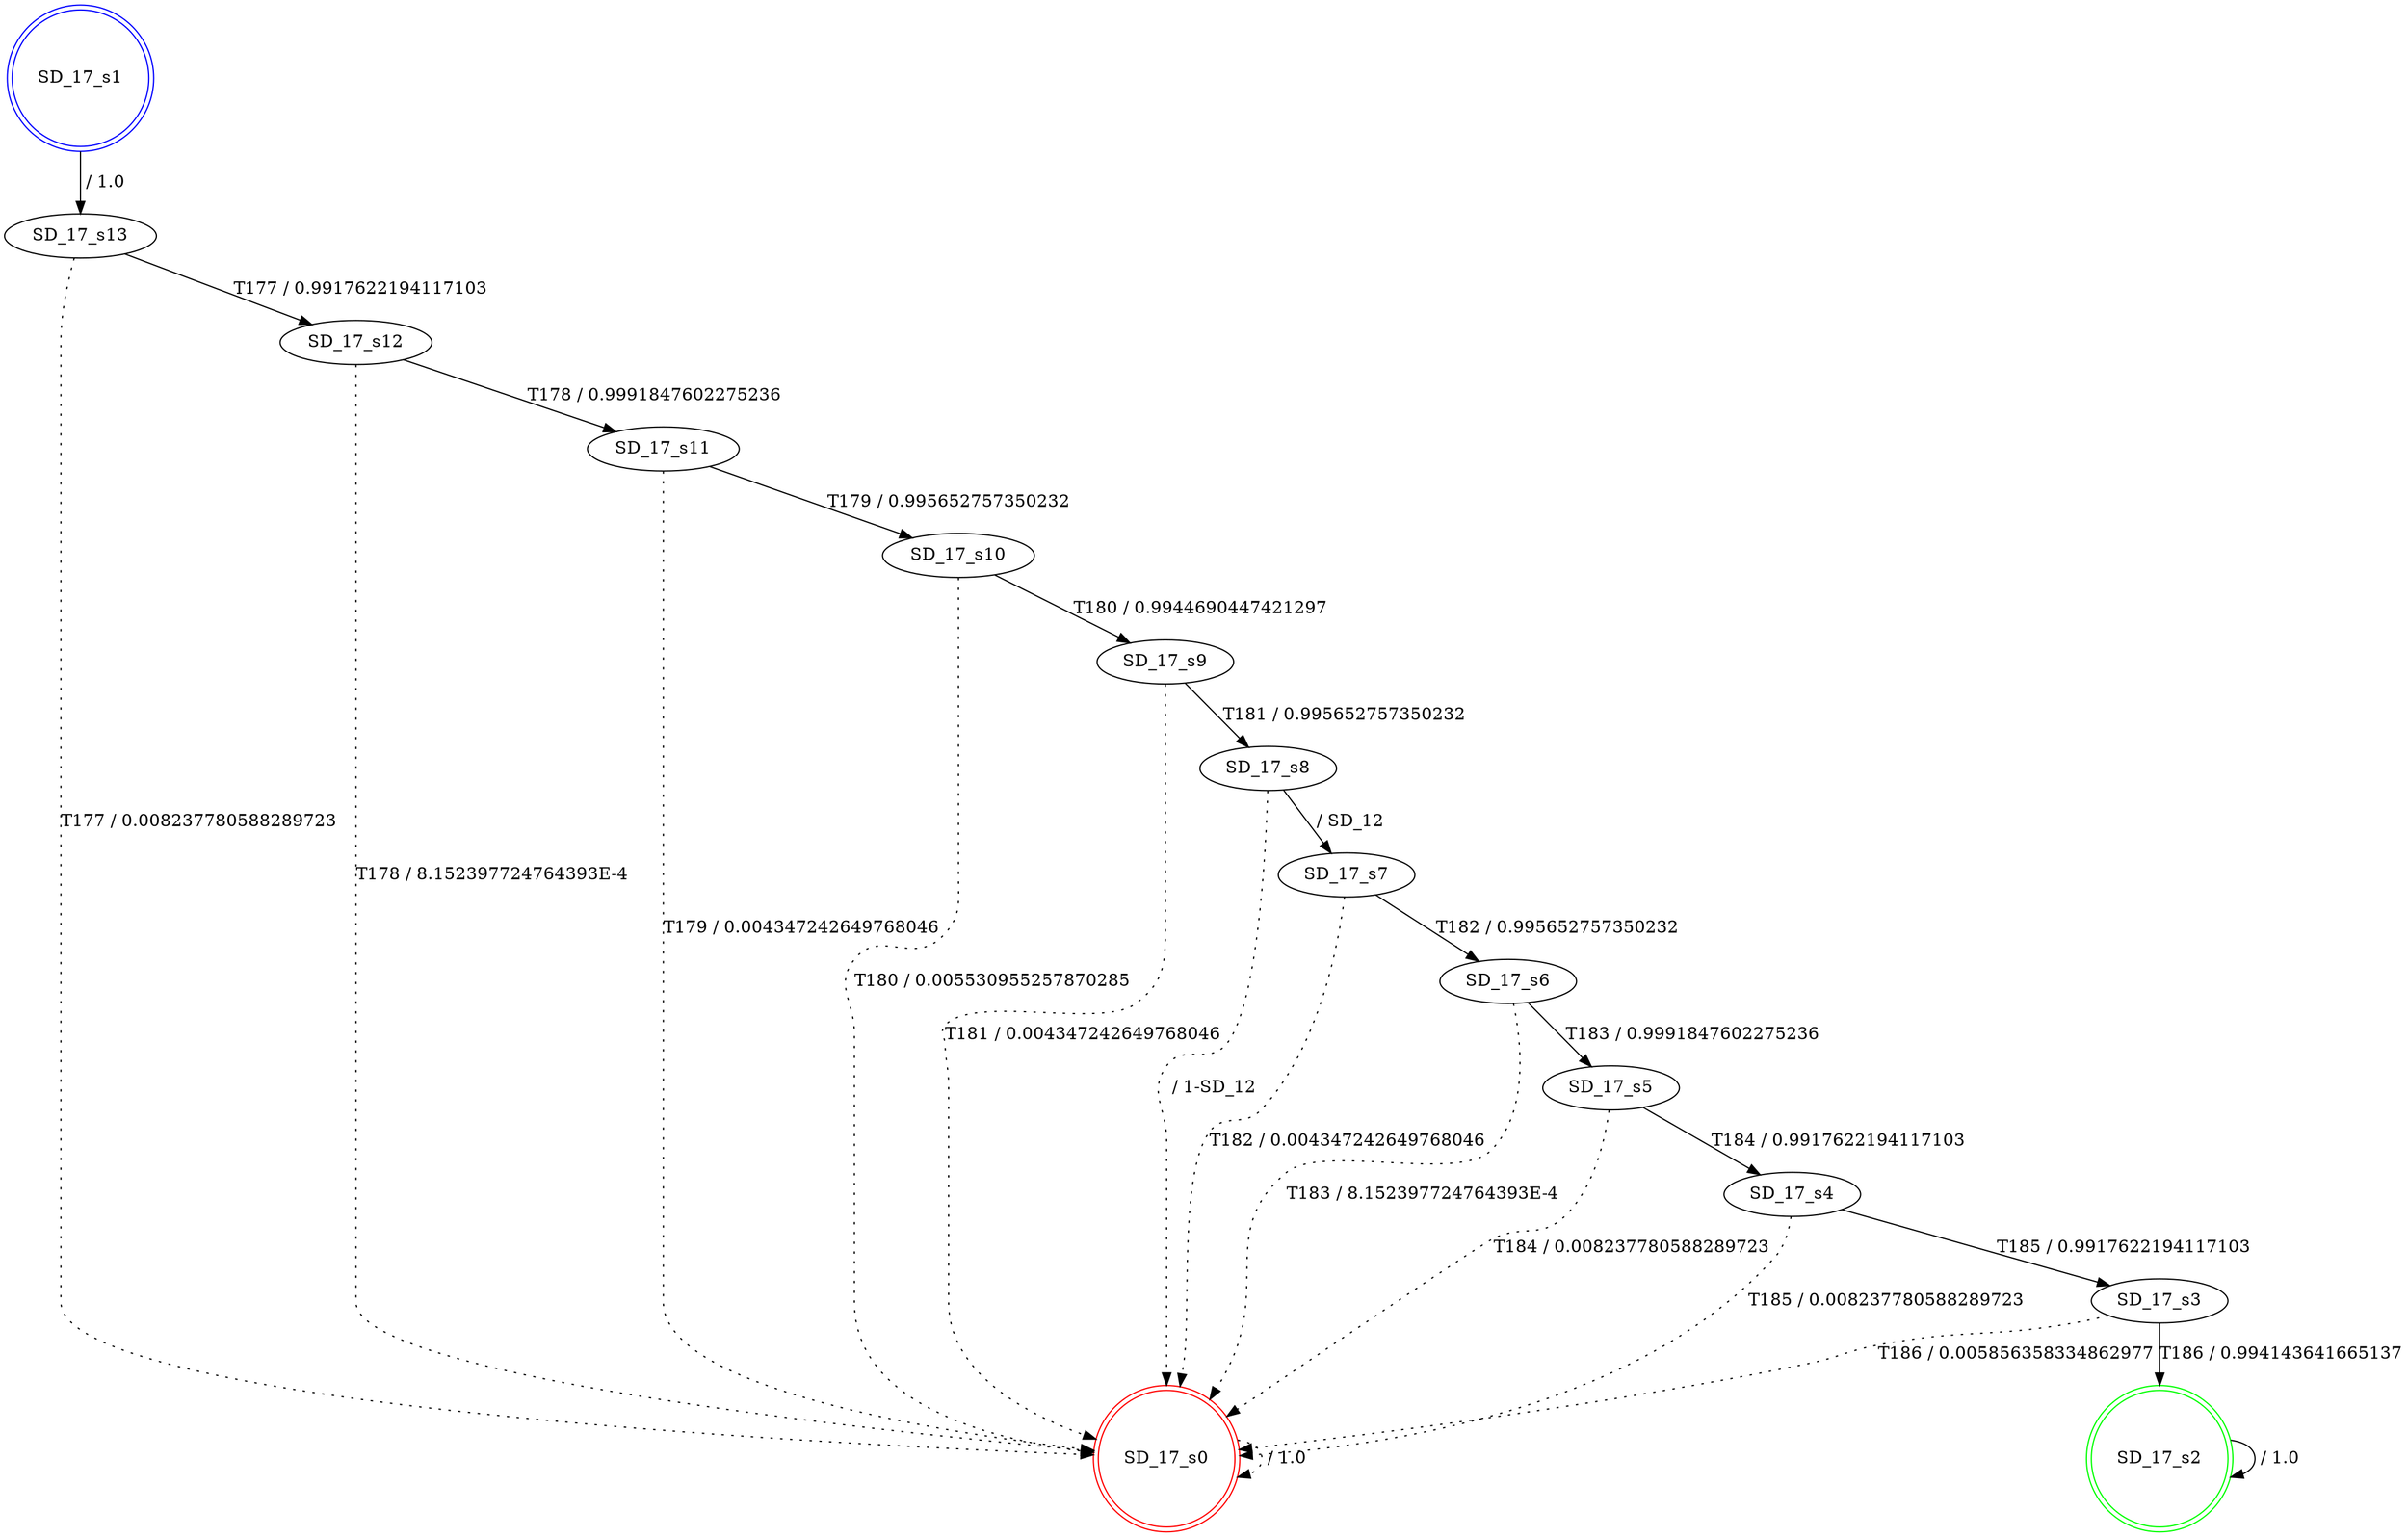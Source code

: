 digraph graphname {
SD_17_s0 [label="SD_17_s0",color=red,shape=doublecircle ];
SD_17_s1 [label="SD_17_s1",color=blue,shape=doublecircle ];
SD_17_s2 [label="SD_17_s2",color=green,shape=doublecircle ];
SD_17_s3 [label="SD_17_s3" ];
SD_17_s4 [label="SD_17_s4" ];
SD_17_s5 [label="SD_17_s5" ];
SD_17_s6 [label="SD_17_s6" ];
SD_17_s7 [label="SD_17_s7" ];
SD_17_s8 [label="SD_17_s8" ];
SD_17_s9 [label="SD_17_s9" ];
SD_17_s10 [label="SD_17_s10" ];
SD_17_s11 [label="SD_17_s11" ];
SD_17_s12 [label="SD_17_s12" ];
SD_17_s13 [label="SD_17_s13" ];
SD_17_s0 -> SD_17_s0 [label=" / 1.0", style=dotted];
SD_17_s1 -> SD_17_s13 [label=" / 1.0"];
SD_17_s2 -> SD_17_s2 [label=" / 1.0"];
SD_17_s3 -> SD_17_s2 [label="T186 / 0.994143641665137"];
SD_17_s3 -> SD_17_s0 [label="T186 / 0.005856358334862977", style=dotted];
SD_17_s4 -> SD_17_s3 [label="T185 / 0.9917622194117103"];
SD_17_s4 -> SD_17_s0 [label="T185 / 0.008237780588289723", style=dotted];
SD_17_s5 -> SD_17_s4 [label="T184 / 0.9917622194117103"];
SD_17_s5 -> SD_17_s0 [label="T184 / 0.008237780588289723", style=dotted];
SD_17_s6 -> SD_17_s5 [label="T183 / 0.9991847602275236"];
SD_17_s6 -> SD_17_s0 [label="T183 / 8.152397724764393E-4", style=dotted];
SD_17_s7 -> SD_17_s6 [label="T182 / 0.995652757350232"];
SD_17_s7 -> SD_17_s0 [label="T182 / 0.004347242649768046", style=dotted];
SD_17_s8 -> SD_17_s7 [label=" / SD_12"];
SD_17_s8 -> SD_17_s0 [label=" / 1-SD_12", style=dotted];
SD_17_s9 -> SD_17_s8 [label="T181 / 0.995652757350232"];
SD_17_s9 -> SD_17_s0 [label="T181 / 0.004347242649768046", style=dotted];
SD_17_s10 -> SD_17_s9 [label="T180 / 0.9944690447421297"];
SD_17_s10 -> SD_17_s0 [label="T180 / 0.005530955257870285", style=dotted];
SD_17_s11 -> SD_17_s10 [label="T179 / 0.995652757350232"];
SD_17_s11 -> SD_17_s0 [label="T179 / 0.004347242649768046", style=dotted];
SD_17_s12 -> SD_17_s11 [label="T178 / 0.9991847602275236"];
SD_17_s12 -> SD_17_s0 [label="T178 / 8.152397724764393E-4", style=dotted];
SD_17_s13 -> SD_17_s12 [label="T177 / 0.9917622194117103"];
SD_17_s13 -> SD_17_s0 [label="T177 / 0.008237780588289723", style=dotted];
}